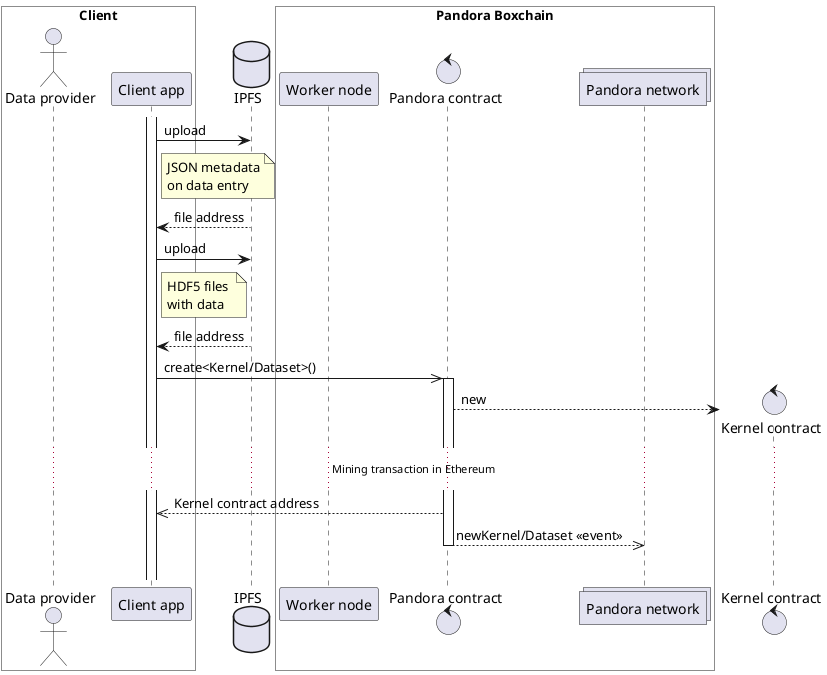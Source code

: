 @startuml
box "Client" #white
  actor "Data provider" as author
  participant "Client app" as app
end box

database IPFS as ipfs

box "Pandora Boxchain" #white
  participant "Worker node" as worker
  control "Pandora contract" as contract
  collections "Pandora network" as network
end box

activate app
app->ipfs: upload
note right of app
  JSON metadata
  on data entry
end note
ipfs-->app: file address

app->ipfs: upload
note right of app
  HDF5 files 
  with data
end note
ipfs-->app: file address

app->>contract: create<Kernel/Dataset>()

activate contract
create control "Kernel contract" as kernel
contract-->kernel: new
... Mining transaction in Ethereum ...
contract-->>app: Kernel contract address
contract-->>network: newKernel/Dataset <<event>>
deactivate contract
|||
@enduml
